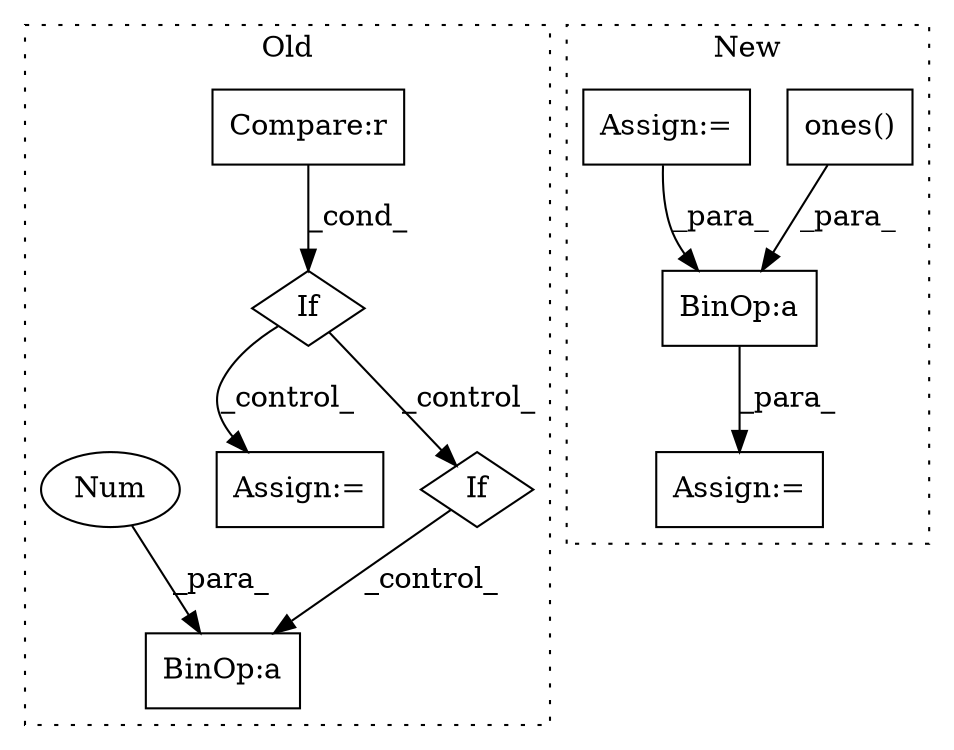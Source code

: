 digraph G {
subgraph cluster0 {
1 [label="If" a="96" s="1800" l="3" shape="diamond"];
4 [label="Assign:=" a="68" s="1848" l="3" shape="box"];
5 [label="Compare:r" a="40" s="1803" l="29" shape="box"];
7 [label="BinOp:a" a="82" s="2271" l="3" shape="box"];
8 [label="Num" a="76" s="2269" l="2" shape="ellipse"];
9 [label="If" a="96" s="1876" l="0" shape="diamond"];
label = "Old";
style="dotted";
}
subgraph cluster1 {
2 [label="ones()" a="75" s="1474" l="56" shape="box"];
3 [label="Assign:=" a="68" s="1823" l="3" shape="box"];
6 [label="BinOp:a" a="82" s="1842" l="3" shape="box"];
10 [label="Assign:=" a="68" s="1638" l="3" shape="box"];
label = "New";
style="dotted";
}
1 -> 9 [label="_control_"];
1 -> 4 [label="_control_"];
2 -> 6 [label="_para_"];
5 -> 1 [label="_cond_"];
6 -> 3 [label="_para_"];
8 -> 7 [label="_para_"];
9 -> 7 [label="_control_"];
10 -> 6 [label="_para_"];
}